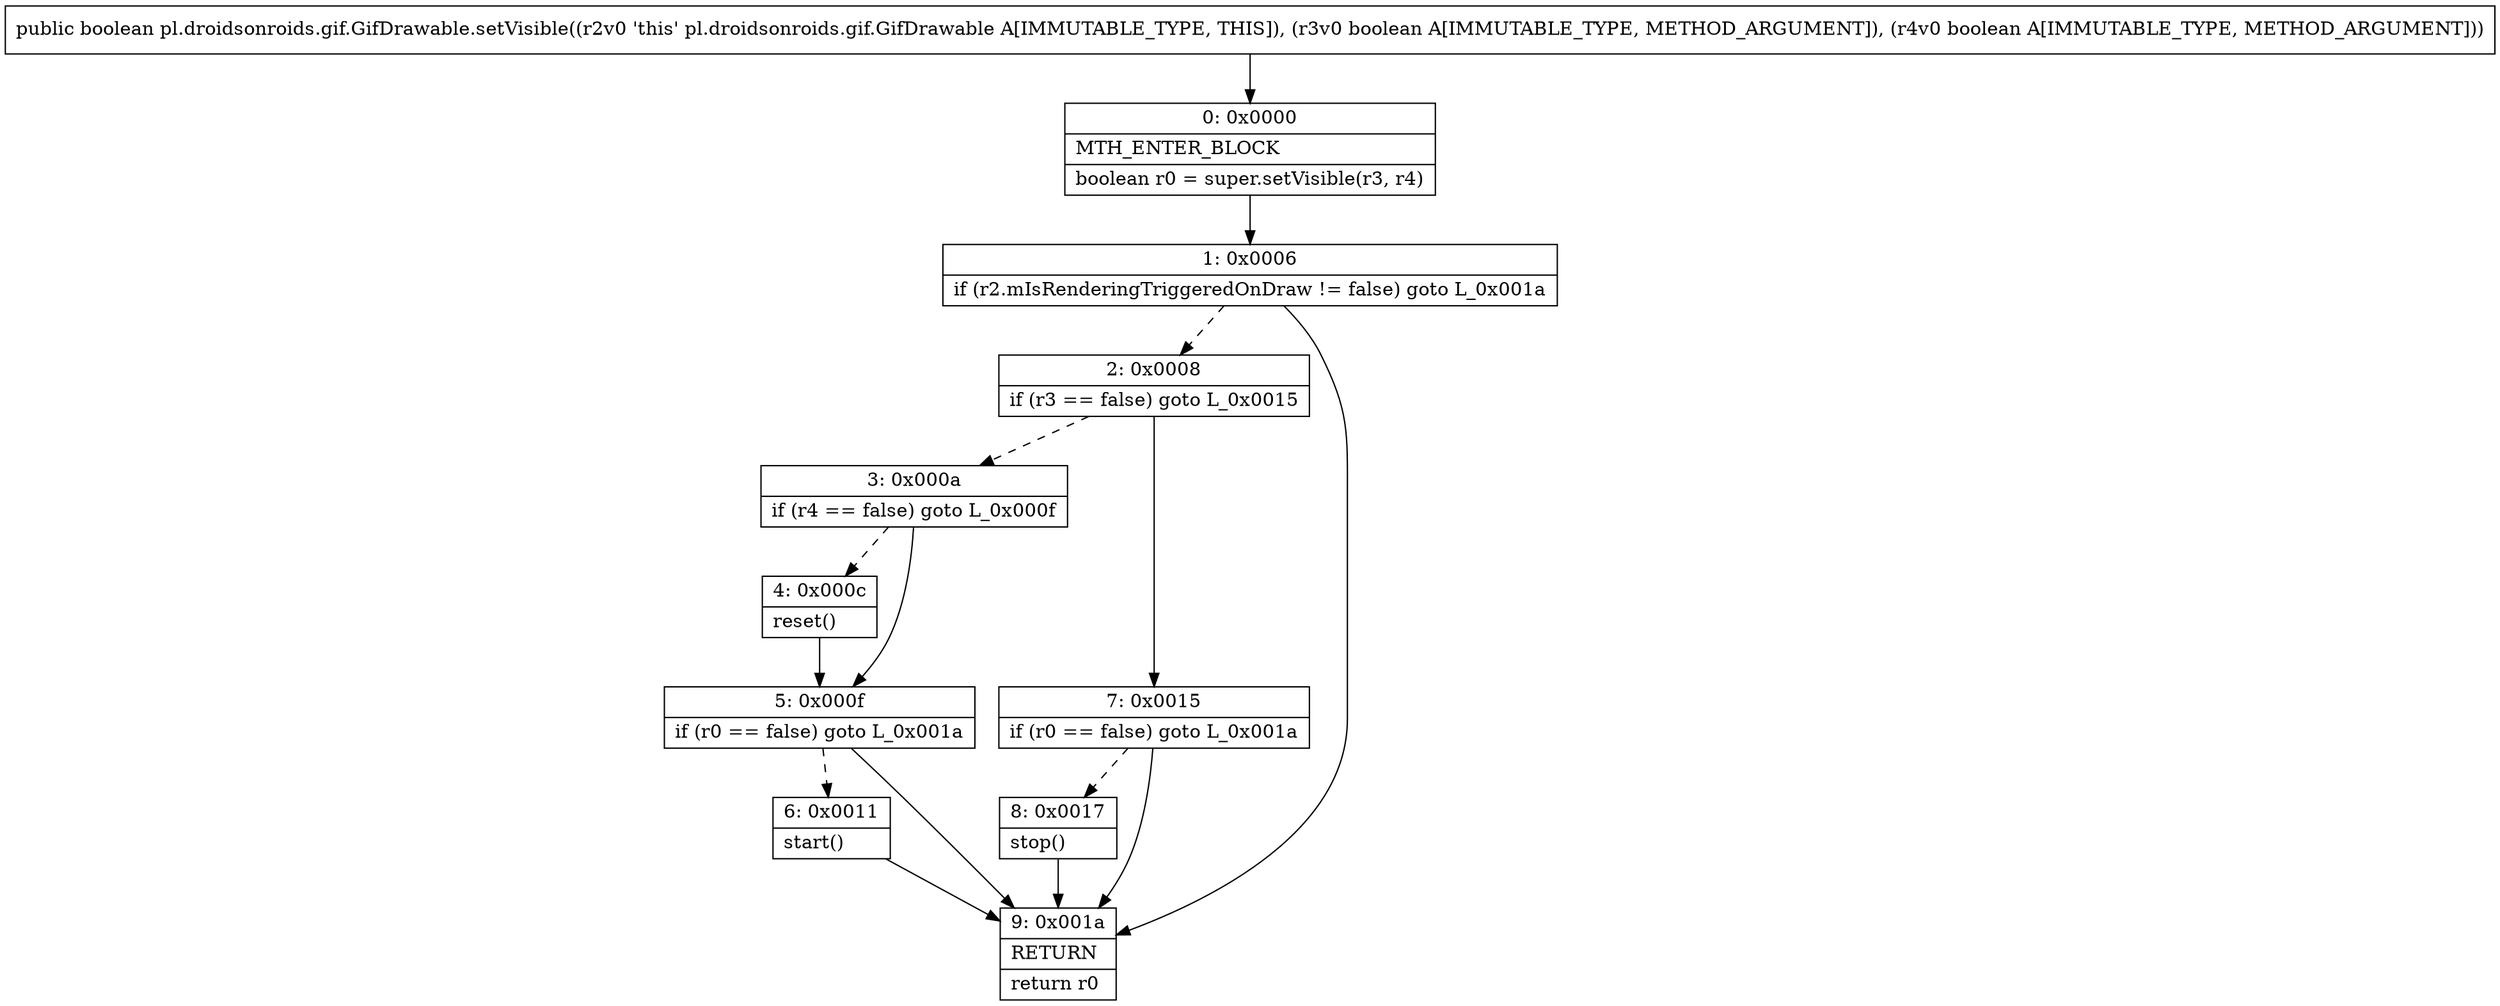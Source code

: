 digraph "CFG forpl.droidsonroids.gif.GifDrawable.setVisible(ZZ)Z" {
Node_0 [shape=record,label="{0\:\ 0x0000|MTH_ENTER_BLOCK\l|boolean r0 = super.setVisible(r3, r4)\l}"];
Node_1 [shape=record,label="{1\:\ 0x0006|if (r2.mIsRenderingTriggeredOnDraw != false) goto L_0x001a\l}"];
Node_2 [shape=record,label="{2\:\ 0x0008|if (r3 == false) goto L_0x0015\l}"];
Node_3 [shape=record,label="{3\:\ 0x000a|if (r4 == false) goto L_0x000f\l}"];
Node_4 [shape=record,label="{4\:\ 0x000c|reset()\l}"];
Node_5 [shape=record,label="{5\:\ 0x000f|if (r0 == false) goto L_0x001a\l}"];
Node_6 [shape=record,label="{6\:\ 0x0011|start()\l}"];
Node_7 [shape=record,label="{7\:\ 0x0015|if (r0 == false) goto L_0x001a\l}"];
Node_8 [shape=record,label="{8\:\ 0x0017|stop()\l}"];
Node_9 [shape=record,label="{9\:\ 0x001a|RETURN\l|return r0\l}"];
MethodNode[shape=record,label="{public boolean pl.droidsonroids.gif.GifDrawable.setVisible((r2v0 'this' pl.droidsonroids.gif.GifDrawable A[IMMUTABLE_TYPE, THIS]), (r3v0 boolean A[IMMUTABLE_TYPE, METHOD_ARGUMENT]), (r4v0 boolean A[IMMUTABLE_TYPE, METHOD_ARGUMENT])) }"];
MethodNode -> Node_0;
Node_0 -> Node_1;
Node_1 -> Node_2[style=dashed];
Node_1 -> Node_9;
Node_2 -> Node_3[style=dashed];
Node_2 -> Node_7;
Node_3 -> Node_4[style=dashed];
Node_3 -> Node_5;
Node_4 -> Node_5;
Node_5 -> Node_6[style=dashed];
Node_5 -> Node_9;
Node_6 -> Node_9;
Node_7 -> Node_8[style=dashed];
Node_7 -> Node_9;
Node_8 -> Node_9;
}

